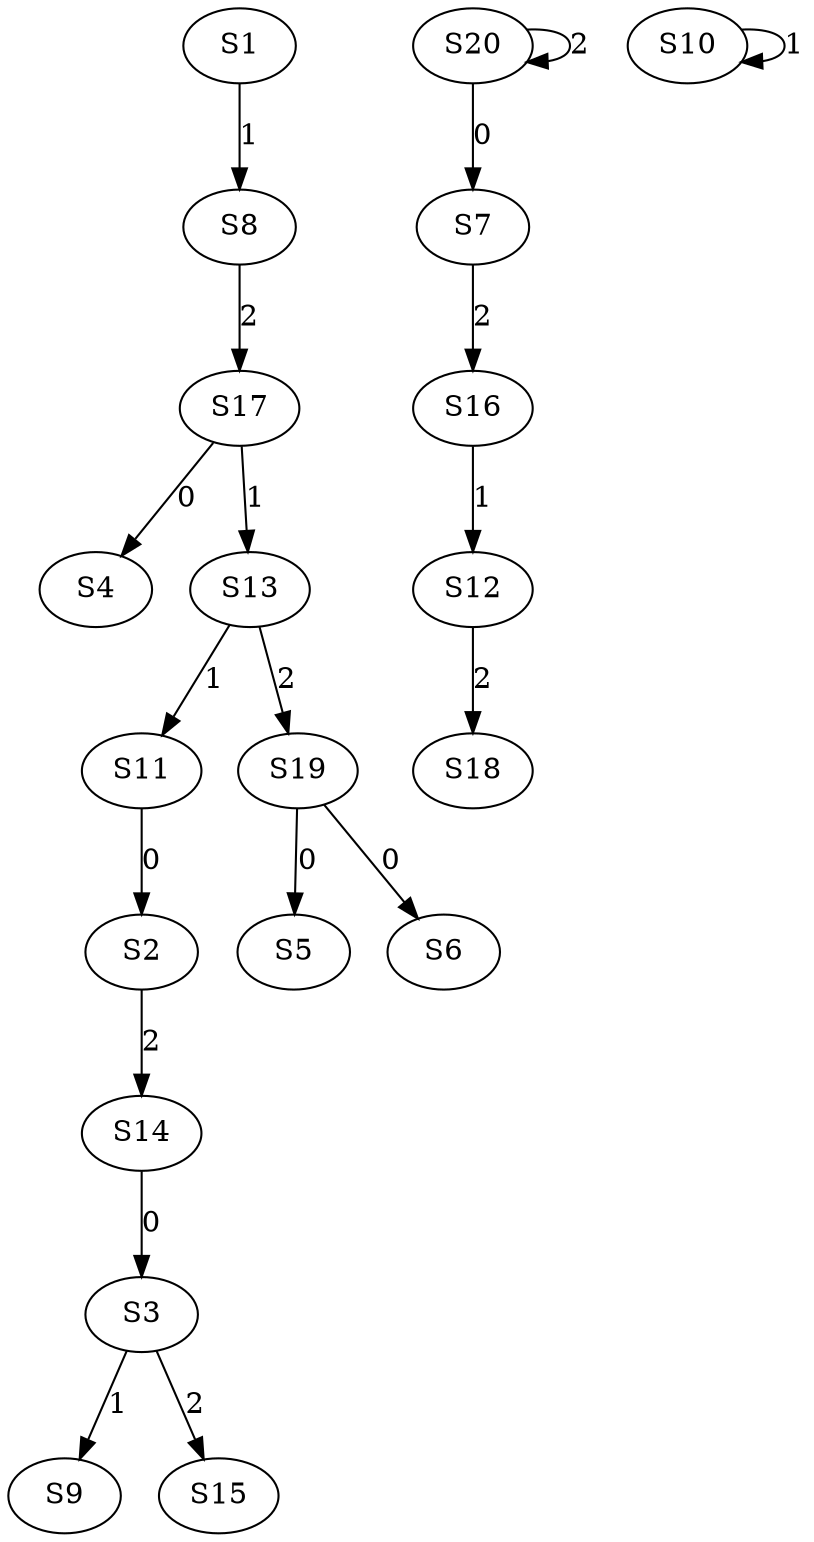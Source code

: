 strict digraph {
	S11 -> S2 [ label = 0 ];
	S14 -> S3 [ label = 0 ];
	S17 -> S4 [ label = 0 ];
	S19 -> S5 [ label = 0 ];
	S19 -> S6 [ label = 0 ];
	S20 -> S7 [ label = 0 ];
	S1 -> S8 [ label = 1 ];
	S3 -> S9 [ label = 1 ];
	S10 -> S10 [ label = 1 ];
	S13 -> S11 [ label = 1 ];
	S16 -> S12 [ label = 1 ];
	S17 -> S13 [ label = 1 ];
	S2 -> S14 [ label = 2 ];
	S3 -> S15 [ label = 2 ];
	S7 -> S16 [ label = 2 ];
	S8 -> S17 [ label = 2 ];
	S12 -> S18 [ label = 2 ];
	S13 -> S19 [ label = 2 ];
	S20 -> S20 [ label = 2 ];
}